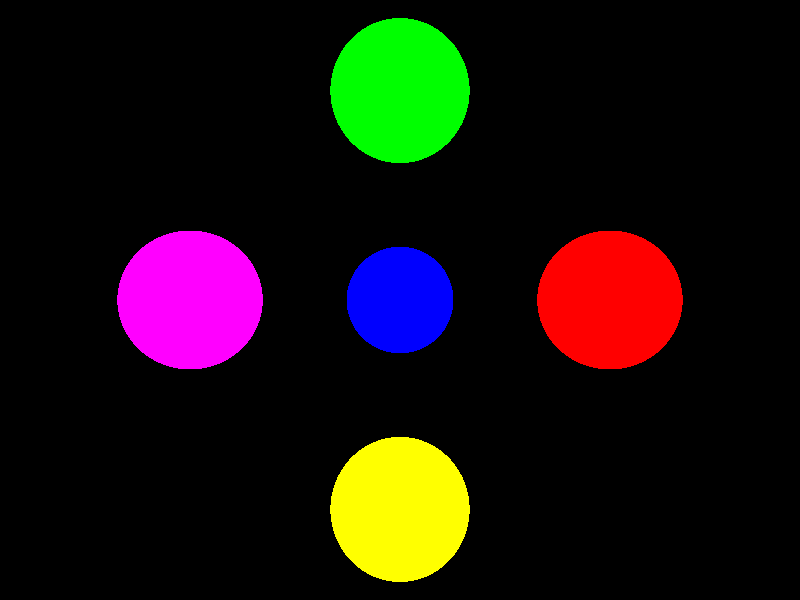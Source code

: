 #include"colors.inc"
#include"shapes.inc"

camera{
  location<0,0,10>
  look_at<0,0,0>
  angle 60
}

light_source{ <-10,10,20> color White}
light_source{ <10,10,-10> color White}

object{
  Sphere
  pigment{ color Red }
  translate <-3,0,0>
}   
   
object{
  Sphere
  pigment{ color Magenta }
  translate <3,0,0>
}  

object{
  Sphere
  pigment{ color Green }
  translate <0,3,0>
}    

object{
  Sphere
  pigment{ color Yellow }
  translate <0,-3,0>
}   

object{
  Sphere
  pigment{ color Blue }
  translate <0,0,-3>
}